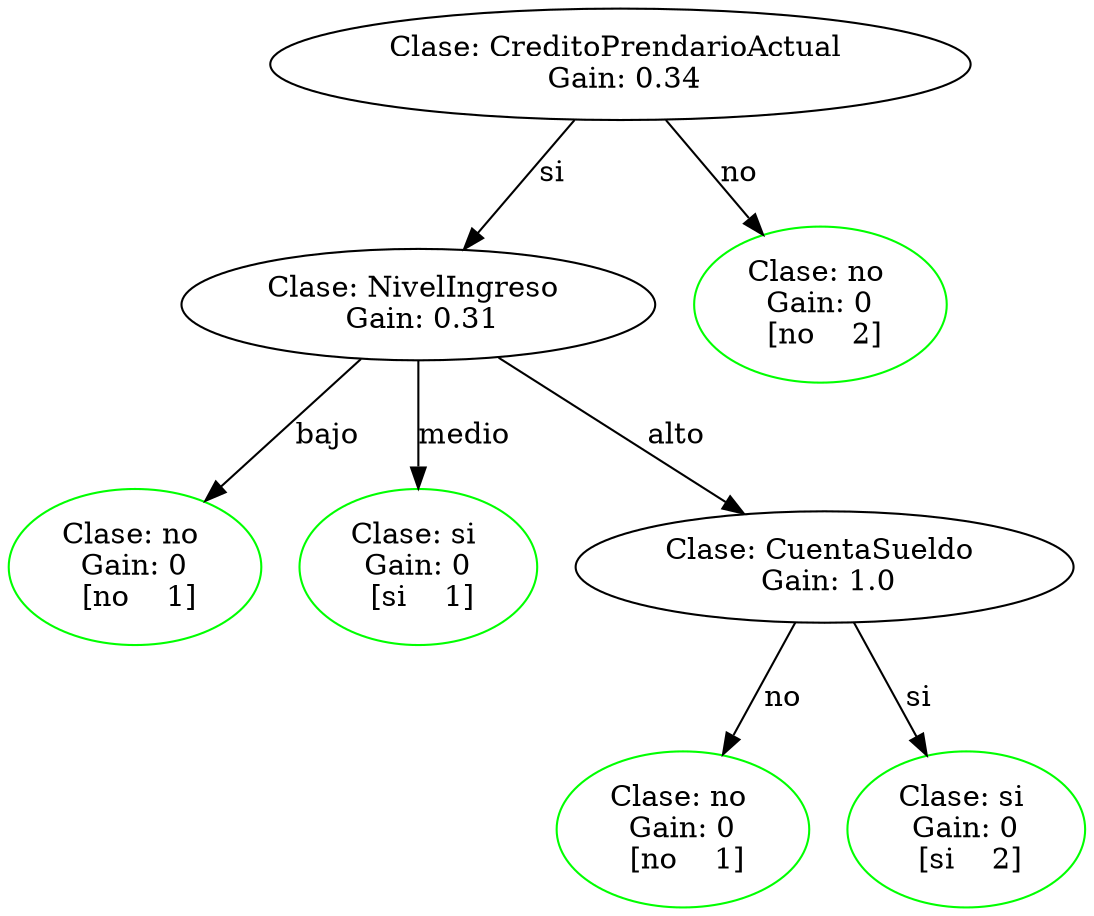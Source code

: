 digraph {
	0 [label="Clase: CreditoPrendarioActual 
 Gain: 0.34"]
	31 [label="Clase: NivelIngreso 
 Gain: 0.31"]
	0 -> 31 [label=si splines=line]
	32 [label="Clase: no 
 Gain: 0 
 [no    1]" color=green]
	31 -> 32 [label=bajo splines=line]
	33 [label="Clase: si 
 Gain: 0 
 [si    1]" color=green]
	31 -> 33 [label=medio splines=line]
	34 [label="Clase: CuentaSueldo 
 Gain: 1.0"]
	31 -> 34 [label=alto splines=line]
	35 [label="Clase: no 
 Gain: 0 
 [no    1]" color=green]
	34 -> 35 [label=no splines=line]
	36 [label="Clase: si 
 Gain: 0 
 [si    2]" color=green]
	34 -> 36 [label=si splines=line]
	37 [label="Clase: no 
 Gain: 0 
 [no    2]" color=green]
	0 -> 37 [label=no splines=line]
}
